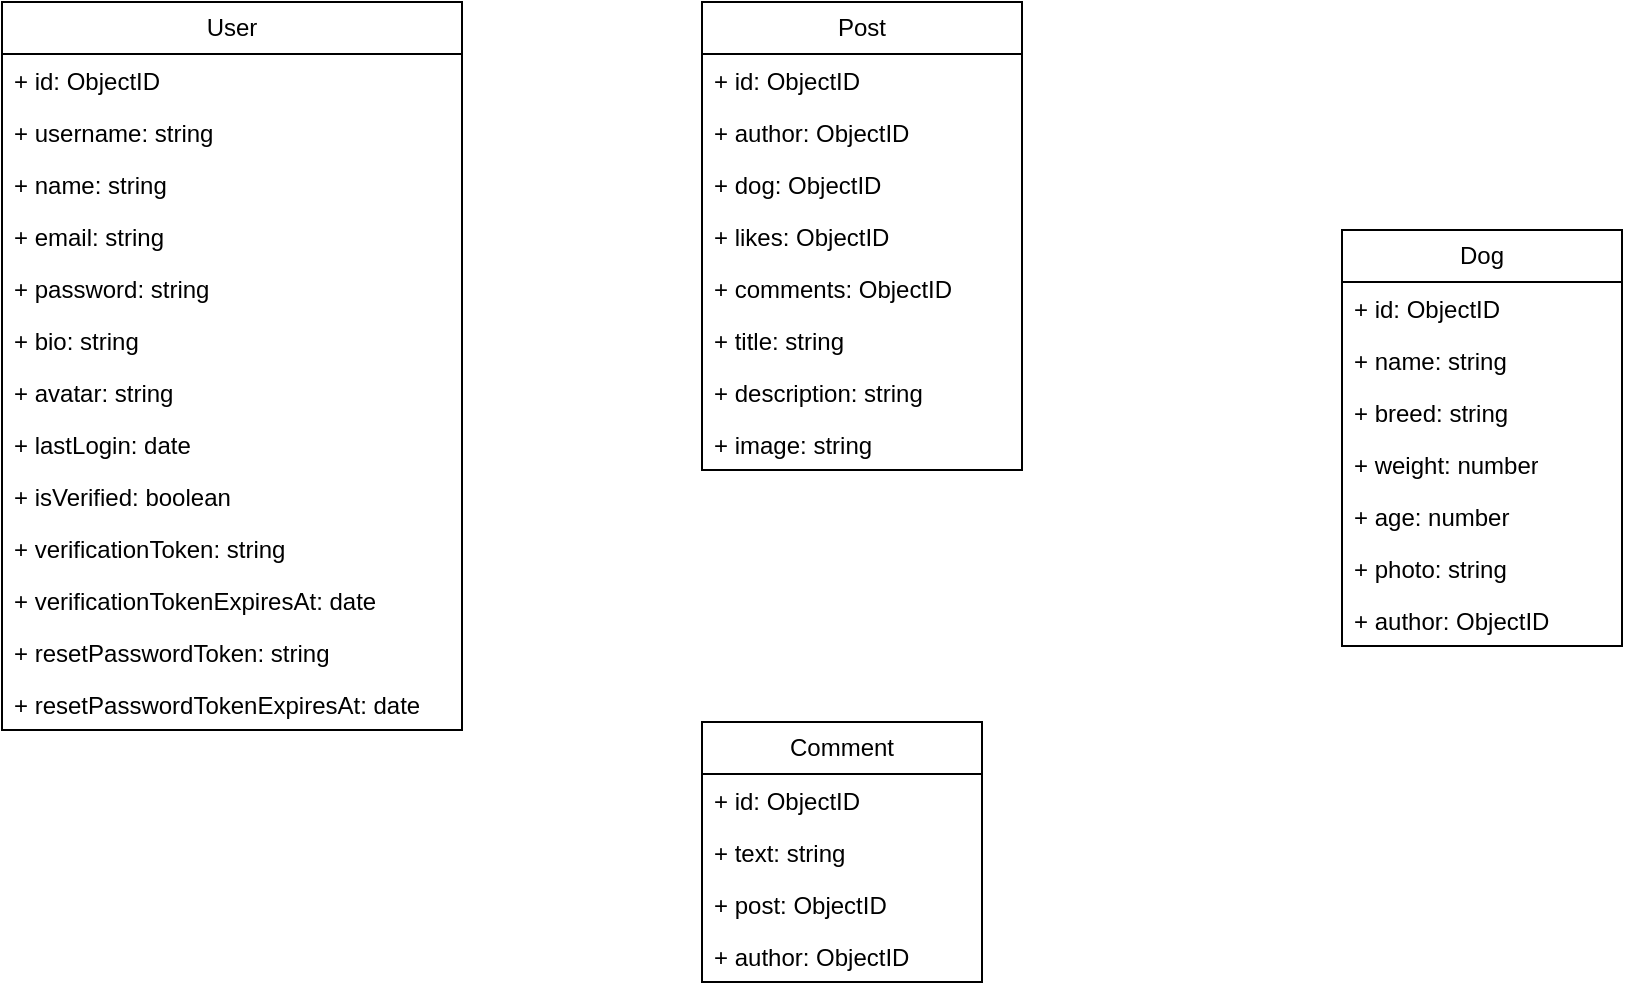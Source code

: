 <mxfile version="26.0.16">
  <diagram id="C5RBs43oDa-KdzZeNtuy" name="Page-1">
    <mxGraphModel dx="1908" dy="1148" grid="1" gridSize="10" guides="1" tooltips="1" connect="1" arrows="1" fold="1" page="1" pageScale="1" pageWidth="827" pageHeight="1169" math="0" shadow="0">
      <root>
        <mxCell id="WIyWlLk6GJQsqaUBKTNV-0" />
        <mxCell id="WIyWlLk6GJQsqaUBKTNV-1" parent="WIyWlLk6GJQsqaUBKTNV-0" />
        <mxCell id="kItbgZWGCmIClibqxj1P-0" value="User" style="swimlane;fontStyle=0;childLayout=stackLayout;horizontal=1;startSize=26;fillColor=none;horizontalStack=0;resizeParent=1;resizeParentMax=0;resizeLast=0;collapsible=1;marginBottom=0;whiteSpace=wrap;html=1;" vertex="1" parent="WIyWlLk6GJQsqaUBKTNV-1">
          <mxGeometry x="50" y="40" width="230" height="364" as="geometry" />
        </mxCell>
        <mxCell id="kItbgZWGCmIClibqxj1P-1" value="+ id: ObjectID" style="text;strokeColor=none;fillColor=none;align=left;verticalAlign=top;spacingLeft=4;spacingRight=4;overflow=hidden;rotatable=0;points=[[0,0.5],[1,0.5]];portConstraint=eastwest;whiteSpace=wrap;html=1;" vertex="1" parent="kItbgZWGCmIClibqxj1P-0">
          <mxGeometry y="26" width="230" height="26" as="geometry" />
        </mxCell>
        <mxCell id="kItbgZWGCmIClibqxj1P-2" value="+ username: string" style="text;strokeColor=none;fillColor=none;align=left;verticalAlign=top;spacingLeft=4;spacingRight=4;overflow=hidden;rotatable=0;points=[[0,0.5],[1,0.5]];portConstraint=eastwest;whiteSpace=wrap;html=1;" vertex="1" parent="kItbgZWGCmIClibqxj1P-0">
          <mxGeometry y="52" width="230" height="26" as="geometry" />
        </mxCell>
        <mxCell id="kItbgZWGCmIClibqxj1P-18" value="+ name: string" style="text;strokeColor=none;fillColor=none;align=left;verticalAlign=top;spacingLeft=4;spacingRight=4;overflow=hidden;rotatable=0;points=[[0,0.5],[1,0.5]];portConstraint=eastwest;whiteSpace=wrap;html=1;" vertex="1" parent="kItbgZWGCmIClibqxj1P-0">
          <mxGeometry y="78" width="230" height="26" as="geometry" />
        </mxCell>
        <mxCell id="kItbgZWGCmIClibqxj1P-3" value="+ email: string" style="text;strokeColor=none;fillColor=none;align=left;verticalAlign=top;spacingLeft=4;spacingRight=4;overflow=hidden;rotatable=0;points=[[0,0.5],[1,0.5]];portConstraint=eastwest;whiteSpace=wrap;html=1;" vertex="1" parent="kItbgZWGCmIClibqxj1P-0">
          <mxGeometry y="104" width="230" height="26" as="geometry" />
        </mxCell>
        <mxCell id="kItbgZWGCmIClibqxj1P-4" value="+ password: string" style="text;strokeColor=none;fillColor=none;align=left;verticalAlign=top;spacingLeft=4;spacingRight=4;overflow=hidden;rotatable=0;points=[[0,0.5],[1,0.5]];portConstraint=eastwest;whiteSpace=wrap;html=1;" vertex="1" parent="kItbgZWGCmIClibqxj1P-0">
          <mxGeometry y="130" width="230" height="26" as="geometry" />
        </mxCell>
        <mxCell id="kItbgZWGCmIClibqxj1P-17" value="+ bio: string" style="text;strokeColor=none;fillColor=none;align=left;verticalAlign=top;spacingLeft=4;spacingRight=4;overflow=hidden;rotatable=0;points=[[0,0.5],[1,0.5]];portConstraint=eastwest;whiteSpace=wrap;html=1;" vertex="1" parent="kItbgZWGCmIClibqxj1P-0">
          <mxGeometry y="156" width="230" height="26" as="geometry" />
        </mxCell>
        <mxCell id="kItbgZWGCmIClibqxj1P-20" value="+ avatar: string" style="text;strokeColor=none;fillColor=none;align=left;verticalAlign=top;spacingLeft=4;spacingRight=4;overflow=hidden;rotatable=0;points=[[0,0.5],[1,0.5]];portConstraint=eastwest;whiteSpace=wrap;html=1;" vertex="1" parent="kItbgZWGCmIClibqxj1P-0">
          <mxGeometry y="182" width="230" height="26" as="geometry" />
        </mxCell>
        <mxCell id="kItbgZWGCmIClibqxj1P-7" value="+ lastLogin: date" style="text;strokeColor=none;fillColor=none;align=left;verticalAlign=top;spacingLeft=4;spacingRight=4;overflow=hidden;rotatable=0;points=[[0,0.5],[1,0.5]];portConstraint=eastwest;whiteSpace=wrap;html=1;" vertex="1" parent="kItbgZWGCmIClibqxj1P-0">
          <mxGeometry y="208" width="230" height="26" as="geometry" />
        </mxCell>
        <mxCell id="kItbgZWGCmIClibqxj1P-8" value="+ isVerified: boolean" style="text;strokeColor=none;fillColor=none;align=left;verticalAlign=top;spacingLeft=4;spacingRight=4;overflow=hidden;rotatable=0;points=[[0,0.5],[1,0.5]];portConstraint=eastwest;whiteSpace=wrap;html=1;" vertex="1" parent="kItbgZWGCmIClibqxj1P-0">
          <mxGeometry y="234" width="230" height="26" as="geometry" />
        </mxCell>
        <mxCell id="kItbgZWGCmIClibqxj1P-5" value="+ verificationToken: string" style="text;strokeColor=none;fillColor=none;align=left;verticalAlign=top;spacingLeft=4;spacingRight=4;overflow=hidden;rotatable=0;points=[[0,0.5],[1,0.5]];portConstraint=eastwest;whiteSpace=wrap;html=1;" vertex="1" parent="kItbgZWGCmIClibqxj1P-0">
          <mxGeometry y="260" width="230" height="26" as="geometry" />
        </mxCell>
        <mxCell id="kItbgZWGCmIClibqxj1P-6" value="+ verificationTokenExpiresAt: date" style="text;strokeColor=none;fillColor=none;align=left;verticalAlign=top;spacingLeft=4;spacingRight=4;overflow=hidden;rotatable=0;points=[[0,0.5],[1,0.5]];portConstraint=eastwest;whiteSpace=wrap;html=1;" vertex="1" parent="kItbgZWGCmIClibqxj1P-0">
          <mxGeometry y="286" width="230" height="26" as="geometry" />
        </mxCell>
        <mxCell id="kItbgZWGCmIClibqxj1P-10" value="+ resetPasswordToken: string" style="text;strokeColor=none;fillColor=none;align=left;verticalAlign=top;spacingLeft=4;spacingRight=4;overflow=hidden;rotatable=0;points=[[0,0.5],[1,0.5]];portConstraint=eastwest;whiteSpace=wrap;html=1;" vertex="1" parent="kItbgZWGCmIClibqxj1P-0">
          <mxGeometry y="312" width="230" height="26" as="geometry" />
        </mxCell>
        <mxCell id="kItbgZWGCmIClibqxj1P-11" value="+ resetPasswordTokenExpiresAt: date" style="text;strokeColor=none;fillColor=none;align=left;verticalAlign=top;spacingLeft=4;spacingRight=4;overflow=hidden;rotatable=0;points=[[0,0.5],[1,0.5]];portConstraint=eastwest;whiteSpace=wrap;html=1;" vertex="1" parent="kItbgZWGCmIClibqxj1P-0">
          <mxGeometry y="338" width="230" height="26" as="geometry" />
        </mxCell>
        <mxCell id="kItbgZWGCmIClibqxj1P-12" value="Post" style="swimlane;fontStyle=0;childLayout=stackLayout;horizontal=1;startSize=26;fillColor=none;horizontalStack=0;resizeParent=1;resizeParentMax=0;resizeLast=0;collapsible=1;marginBottom=0;whiteSpace=wrap;html=1;" vertex="1" parent="WIyWlLk6GJQsqaUBKTNV-1">
          <mxGeometry x="400" y="40" width="160" height="234" as="geometry" />
        </mxCell>
        <mxCell id="kItbgZWGCmIClibqxj1P-13" value="+ id: ObjectID" style="text;strokeColor=none;fillColor=none;align=left;verticalAlign=top;spacingLeft=4;spacingRight=4;overflow=hidden;rotatable=0;points=[[0,0.5],[1,0.5]];portConstraint=eastwest;whiteSpace=wrap;html=1;" vertex="1" parent="kItbgZWGCmIClibqxj1P-12">
          <mxGeometry y="26" width="160" height="26" as="geometry" />
        </mxCell>
        <mxCell id="kItbgZWGCmIClibqxj1P-14" value="+ author: ObjectID" style="text;strokeColor=none;fillColor=none;align=left;verticalAlign=top;spacingLeft=4;spacingRight=4;overflow=hidden;rotatable=0;points=[[0,0.5],[1,0.5]];portConstraint=eastwest;whiteSpace=wrap;html=1;" vertex="1" parent="kItbgZWGCmIClibqxj1P-12">
          <mxGeometry y="52" width="160" height="26" as="geometry" />
        </mxCell>
        <mxCell id="kItbgZWGCmIClibqxj1P-21" value="+ dog: ObjectID" style="text;strokeColor=none;fillColor=none;align=left;verticalAlign=top;spacingLeft=4;spacingRight=4;overflow=hidden;rotatable=0;points=[[0,0.5],[1,0.5]];portConstraint=eastwest;whiteSpace=wrap;html=1;" vertex="1" parent="kItbgZWGCmIClibqxj1P-12">
          <mxGeometry y="78" width="160" height="26" as="geometry" />
        </mxCell>
        <mxCell id="kItbgZWGCmIClibqxj1P-22" value="+ likes: ObjectID" style="text;strokeColor=none;fillColor=none;align=left;verticalAlign=top;spacingLeft=4;spacingRight=4;overflow=hidden;rotatable=0;points=[[0,0.5],[1,0.5]];portConstraint=eastwest;whiteSpace=wrap;html=1;" vertex="1" parent="kItbgZWGCmIClibqxj1P-12">
          <mxGeometry y="104" width="160" height="26" as="geometry" />
        </mxCell>
        <mxCell id="kItbgZWGCmIClibqxj1P-23" value="+ comments: ObjectID" style="text;strokeColor=none;fillColor=none;align=left;verticalAlign=top;spacingLeft=4;spacingRight=4;overflow=hidden;rotatable=0;points=[[0,0.5],[1,0.5]];portConstraint=eastwest;whiteSpace=wrap;html=1;" vertex="1" parent="kItbgZWGCmIClibqxj1P-12">
          <mxGeometry y="130" width="160" height="26" as="geometry" />
        </mxCell>
        <mxCell id="kItbgZWGCmIClibqxj1P-15" value="+ title: string" style="text;strokeColor=none;fillColor=none;align=left;verticalAlign=top;spacingLeft=4;spacingRight=4;overflow=hidden;rotatable=0;points=[[0,0.5],[1,0.5]];portConstraint=eastwest;whiteSpace=wrap;html=1;" vertex="1" parent="kItbgZWGCmIClibqxj1P-12">
          <mxGeometry y="156" width="160" height="26" as="geometry" />
        </mxCell>
        <mxCell id="kItbgZWGCmIClibqxj1P-16" value="+ description: string" style="text;strokeColor=none;fillColor=none;align=left;verticalAlign=top;spacingLeft=4;spacingRight=4;overflow=hidden;rotatable=0;points=[[0,0.5],[1,0.5]];portConstraint=eastwest;whiteSpace=wrap;html=1;" vertex="1" parent="kItbgZWGCmIClibqxj1P-12">
          <mxGeometry y="182" width="160" height="26" as="geometry" />
        </mxCell>
        <mxCell id="kItbgZWGCmIClibqxj1P-19" value="+ image: string" style="text;strokeColor=none;fillColor=none;align=left;verticalAlign=top;spacingLeft=4;spacingRight=4;overflow=hidden;rotatable=0;points=[[0,0.5],[1,0.5]];portConstraint=eastwest;whiteSpace=wrap;html=1;" vertex="1" parent="kItbgZWGCmIClibqxj1P-12">
          <mxGeometry y="208" width="160" height="26" as="geometry" />
        </mxCell>
        <mxCell id="kItbgZWGCmIClibqxj1P-24" value="Comment" style="swimlane;fontStyle=0;childLayout=stackLayout;horizontal=1;startSize=26;fillColor=none;horizontalStack=0;resizeParent=1;resizeParentMax=0;resizeLast=0;collapsible=1;marginBottom=0;whiteSpace=wrap;html=1;" vertex="1" parent="WIyWlLk6GJQsqaUBKTNV-1">
          <mxGeometry x="400" y="400" width="140" height="130" as="geometry" />
        </mxCell>
        <mxCell id="kItbgZWGCmIClibqxj1P-25" value="+ id: ObjectID" style="text;strokeColor=none;fillColor=none;align=left;verticalAlign=top;spacingLeft=4;spacingRight=4;overflow=hidden;rotatable=0;points=[[0,0.5],[1,0.5]];portConstraint=eastwest;whiteSpace=wrap;html=1;" vertex="1" parent="kItbgZWGCmIClibqxj1P-24">
          <mxGeometry y="26" width="140" height="26" as="geometry" />
        </mxCell>
        <mxCell id="kItbgZWGCmIClibqxj1P-26" value="+ text: string" style="text;strokeColor=none;fillColor=none;align=left;verticalAlign=top;spacingLeft=4;spacingRight=4;overflow=hidden;rotatable=0;points=[[0,0.5],[1,0.5]];portConstraint=eastwest;whiteSpace=wrap;html=1;" vertex="1" parent="kItbgZWGCmIClibqxj1P-24">
          <mxGeometry y="52" width="140" height="26" as="geometry" />
        </mxCell>
        <mxCell id="kItbgZWGCmIClibqxj1P-27" value="+ post: ObjectID" style="text;strokeColor=none;fillColor=none;align=left;verticalAlign=top;spacingLeft=4;spacingRight=4;overflow=hidden;rotatable=0;points=[[0,0.5],[1,0.5]];portConstraint=eastwest;whiteSpace=wrap;html=1;" vertex="1" parent="kItbgZWGCmIClibqxj1P-24">
          <mxGeometry y="78" width="140" height="26" as="geometry" />
        </mxCell>
        <mxCell id="kItbgZWGCmIClibqxj1P-28" value="+ author: ObjectID" style="text;strokeColor=none;fillColor=none;align=left;verticalAlign=top;spacingLeft=4;spacingRight=4;overflow=hidden;rotatable=0;points=[[0,0.5],[1,0.5]];portConstraint=eastwest;whiteSpace=wrap;html=1;" vertex="1" parent="kItbgZWGCmIClibqxj1P-24">
          <mxGeometry y="104" width="140" height="26" as="geometry" />
        </mxCell>
        <mxCell id="kItbgZWGCmIClibqxj1P-29" value="Dog" style="swimlane;fontStyle=0;childLayout=stackLayout;horizontal=1;startSize=26;fillColor=none;horizontalStack=0;resizeParent=1;resizeParentMax=0;resizeLast=0;collapsible=1;marginBottom=0;whiteSpace=wrap;html=1;" vertex="1" parent="WIyWlLk6GJQsqaUBKTNV-1">
          <mxGeometry x="720" y="154" width="140" height="208" as="geometry" />
        </mxCell>
        <mxCell id="kItbgZWGCmIClibqxj1P-30" value="+ id: ObjectID&lt;span style=&quot;white-space: pre;&quot;&gt;&#x9;&lt;/span&gt;" style="text;strokeColor=none;fillColor=none;align=left;verticalAlign=top;spacingLeft=4;spacingRight=4;overflow=hidden;rotatable=0;points=[[0,0.5],[1,0.5]];portConstraint=eastwest;whiteSpace=wrap;html=1;" vertex="1" parent="kItbgZWGCmIClibqxj1P-29">
          <mxGeometry y="26" width="140" height="26" as="geometry" />
        </mxCell>
        <mxCell id="kItbgZWGCmIClibqxj1P-31" value="+ name: string" style="text;strokeColor=none;fillColor=none;align=left;verticalAlign=top;spacingLeft=4;spacingRight=4;overflow=hidden;rotatable=0;points=[[0,0.5],[1,0.5]];portConstraint=eastwest;whiteSpace=wrap;html=1;" vertex="1" parent="kItbgZWGCmIClibqxj1P-29">
          <mxGeometry y="52" width="140" height="26" as="geometry" />
        </mxCell>
        <mxCell id="kItbgZWGCmIClibqxj1P-32" value="+ breed: string" style="text;strokeColor=none;fillColor=none;align=left;verticalAlign=top;spacingLeft=4;spacingRight=4;overflow=hidden;rotatable=0;points=[[0,0.5],[1,0.5]];portConstraint=eastwest;whiteSpace=wrap;html=1;" vertex="1" parent="kItbgZWGCmIClibqxj1P-29">
          <mxGeometry y="78" width="140" height="26" as="geometry" />
        </mxCell>
        <mxCell id="kItbgZWGCmIClibqxj1P-33" value="+ weight: number" style="text;strokeColor=none;fillColor=none;align=left;verticalAlign=top;spacingLeft=4;spacingRight=4;overflow=hidden;rotatable=0;points=[[0,0.5],[1,0.5]];portConstraint=eastwest;whiteSpace=wrap;html=1;" vertex="1" parent="kItbgZWGCmIClibqxj1P-29">
          <mxGeometry y="104" width="140" height="26" as="geometry" />
        </mxCell>
        <mxCell id="kItbgZWGCmIClibqxj1P-34" value="+ age: number" style="text;strokeColor=none;fillColor=none;align=left;verticalAlign=top;spacingLeft=4;spacingRight=4;overflow=hidden;rotatable=0;points=[[0,0.5],[1,0.5]];portConstraint=eastwest;whiteSpace=wrap;html=1;" vertex="1" parent="kItbgZWGCmIClibqxj1P-29">
          <mxGeometry y="130" width="140" height="26" as="geometry" />
        </mxCell>
        <mxCell id="kItbgZWGCmIClibqxj1P-35" value="+ photo: string" style="text;strokeColor=none;fillColor=none;align=left;verticalAlign=top;spacingLeft=4;spacingRight=4;overflow=hidden;rotatable=0;points=[[0,0.5],[1,0.5]];portConstraint=eastwest;whiteSpace=wrap;html=1;" vertex="1" parent="kItbgZWGCmIClibqxj1P-29">
          <mxGeometry y="156" width="140" height="26" as="geometry" />
        </mxCell>
        <mxCell id="kItbgZWGCmIClibqxj1P-36" value="+ author: ObjectID" style="text;strokeColor=none;fillColor=none;align=left;verticalAlign=top;spacingLeft=4;spacingRight=4;overflow=hidden;rotatable=0;points=[[0,0.5],[1,0.5]];portConstraint=eastwest;whiteSpace=wrap;html=1;" vertex="1" parent="kItbgZWGCmIClibqxj1P-29">
          <mxGeometry y="182" width="140" height="26" as="geometry" />
        </mxCell>
      </root>
    </mxGraphModel>
  </diagram>
</mxfile>
